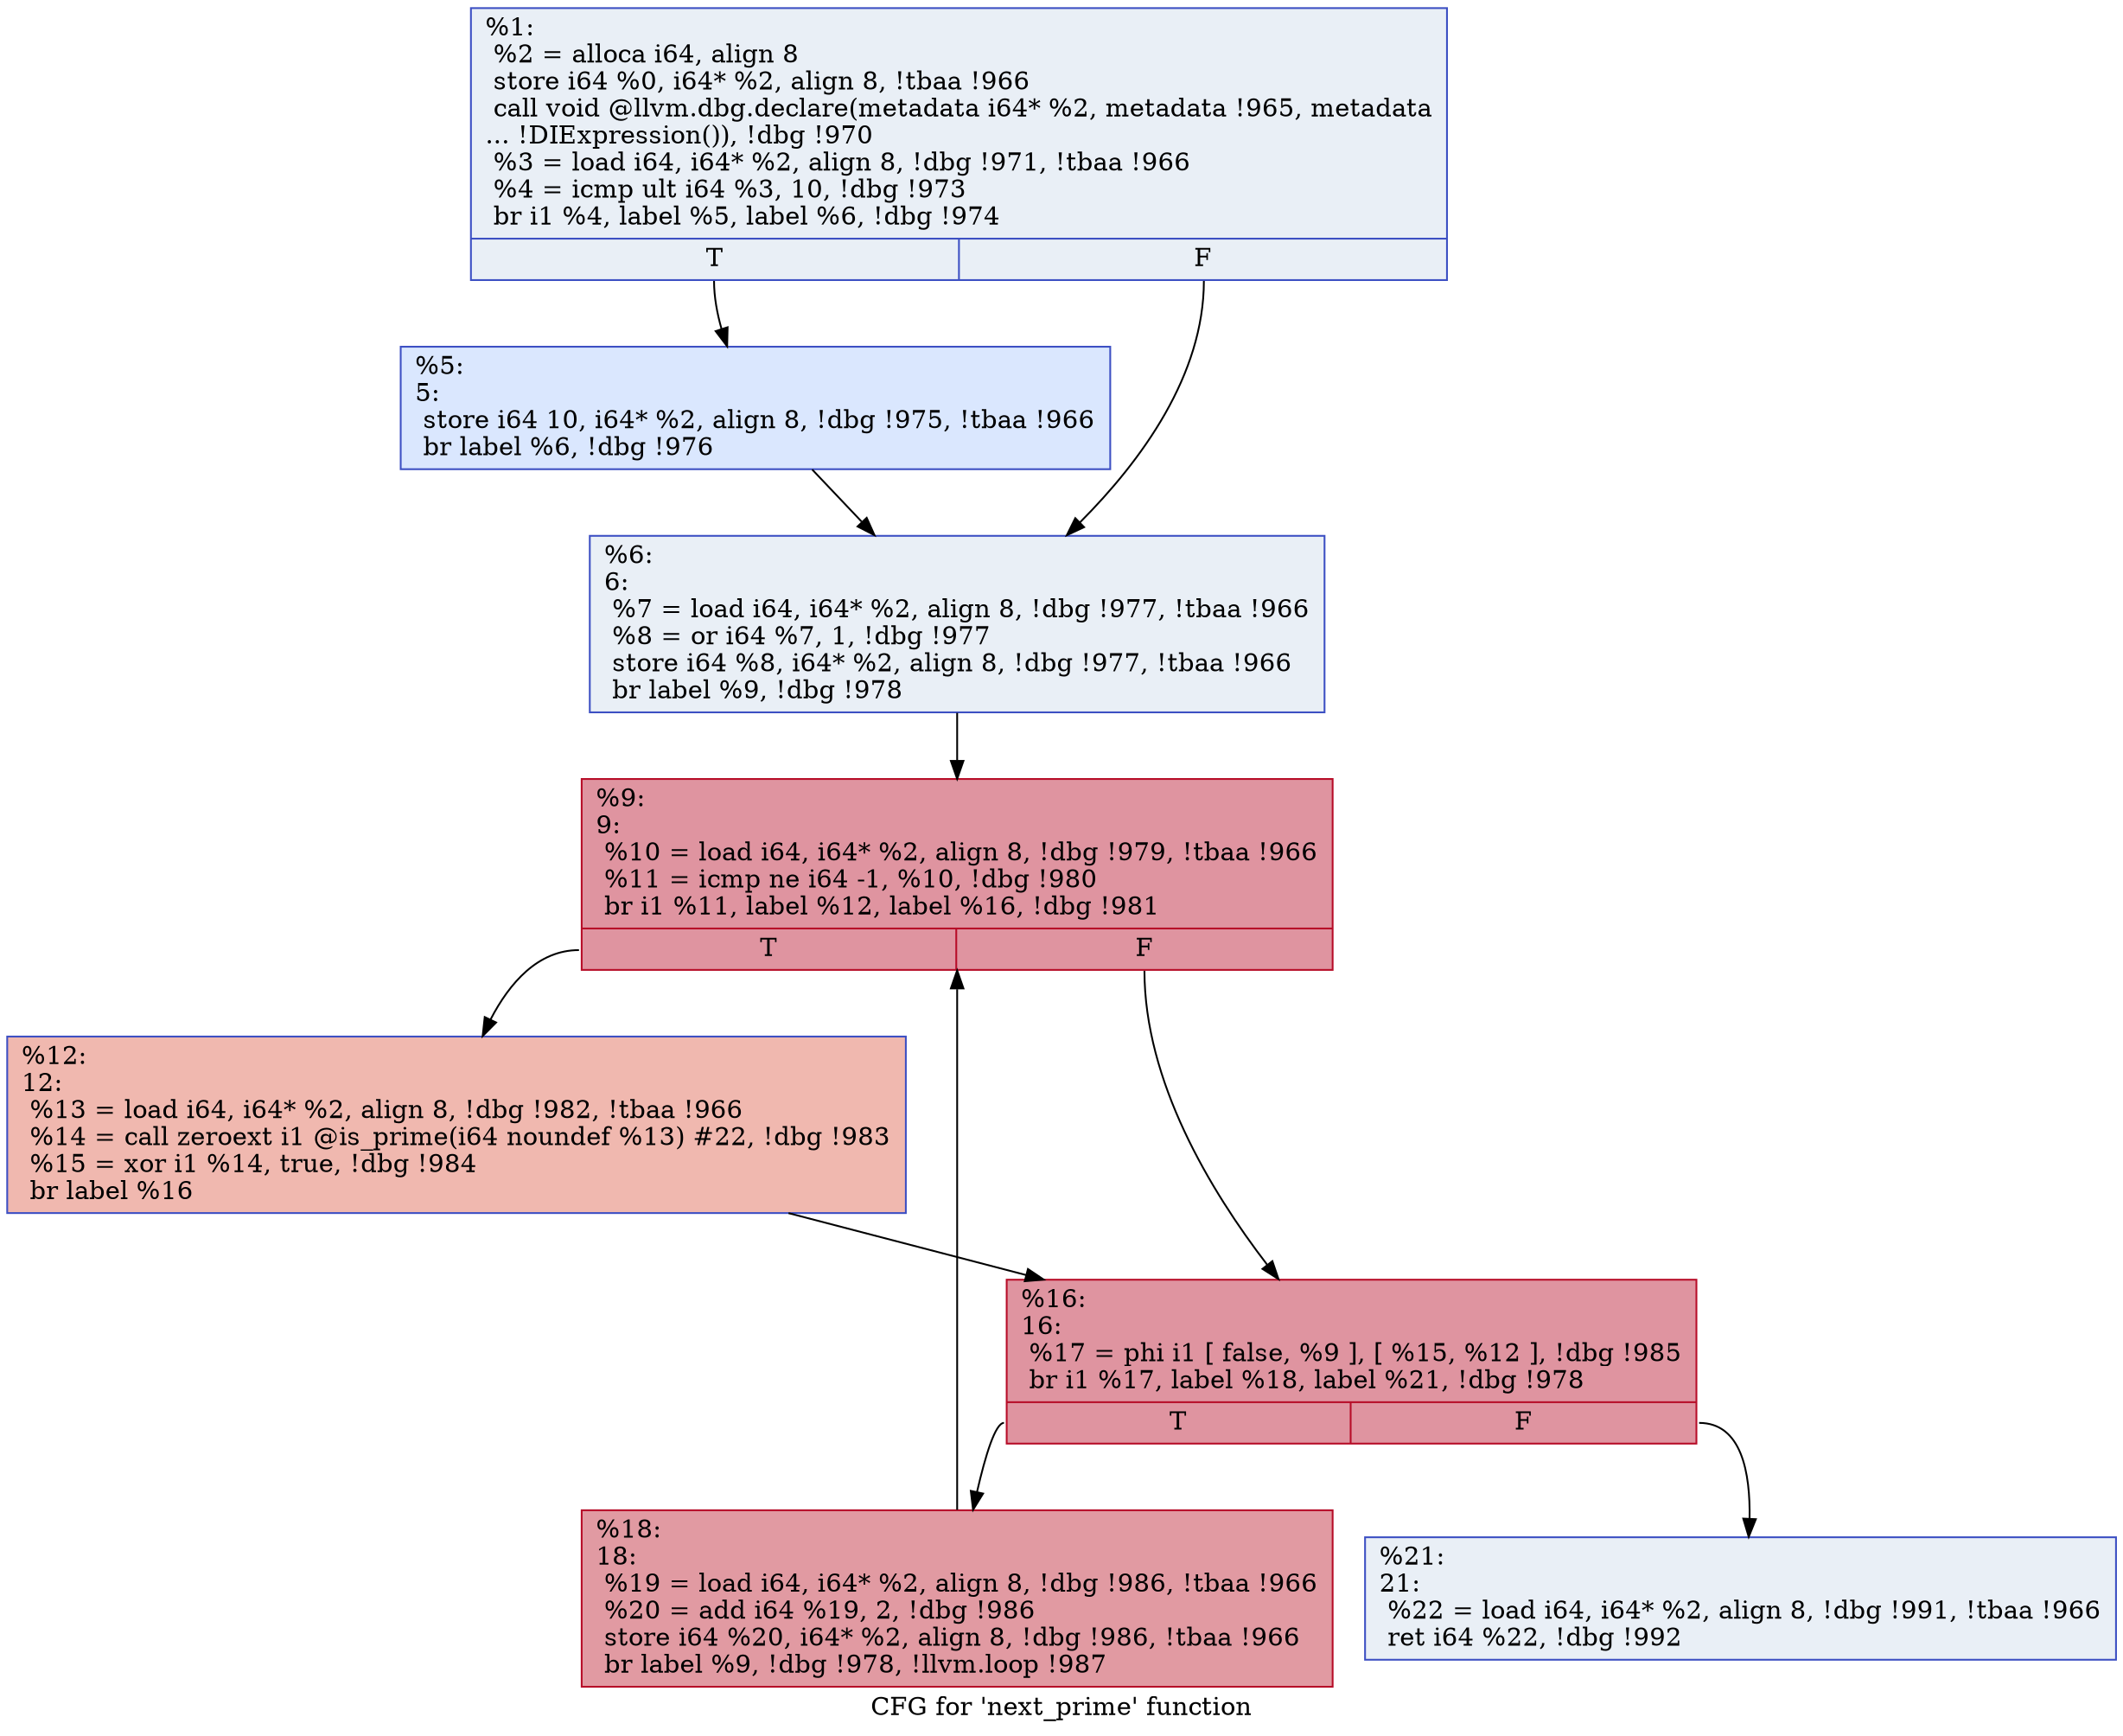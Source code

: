 digraph "CFG for 'next_prime' function" {
	label="CFG for 'next_prime' function";

	Node0x2272470 [shape=record,color="#3d50c3ff", style=filled, fillcolor="#cedaeb70",label="{%1:\l  %2 = alloca i64, align 8\l  store i64 %0, i64* %2, align 8, !tbaa !966\l  call void @llvm.dbg.declare(metadata i64* %2, metadata !965, metadata\l... !DIExpression()), !dbg !970\l  %3 = load i64, i64* %2, align 8, !dbg !971, !tbaa !966\l  %4 = icmp ult i64 %3, 10, !dbg !973\l  br i1 %4, label %5, label %6, !dbg !974\l|{<s0>T|<s1>F}}"];
	Node0x2272470:s0 -> Node0x22724c0;
	Node0x2272470:s1 -> Node0x2272510;
	Node0x22724c0 [shape=record,color="#3d50c3ff", style=filled, fillcolor="#abc8fd70",label="{%5:\l5:                                                \l  store i64 10, i64* %2, align 8, !dbg !975, !tbaa !966\l  br label %6, !dbg !976\l}"];
	Node0x22724c0 -> Node0x2272510;
	Node0x2272510 [shape=record,color="#3d50c3ff", style=filled, fillcolor="#cedaeb70",label="{%6:\l6:                                                \l  %7 = load i64, i64* %2, align 8, !dbg !977, !tbaa !966\l  %8 = or i64 %7, 1, !dbg !977\l  store i64 %8, i64* %2, align 8, !dbg !977, !tbaa !966\l  br label %9, !dbg !978\l}"];
	Node0x2272510 -> Node0x2272560;
	Node0x2272560 [shape=record,color="#b70d28ff", style=filled, fillcolor="#b70d2870",label="{%9:\l9:                                                \l  %10 = load i64, i64* %2, align 8, !dbg !979, !tbaa !966\l  %11 = icmp ne i64 -1, %10, !dbg !980\l  br i1 %11, label %12, label %16, !dbg !981\l|{<s0>T|<s1>F}}"];
	Node0x2272560:s0 -> Node0x22725b0;
	Node0x2272560:s1 -> Node0x2272600;
	Node0x22725b0 [shape=record,color="#3d50c3ff", style=filled, fillcolor="#dc5d4a70",label="{%12:\l12:                                               \l  %13 = load i64, i64* %2, align 8, !dbg !982, !tbaa !966\l  %14 = call zeroext i1 @is_prime(i64 noundef %13) #22, !dbg !983\l  %15 = xor i1 %14, true, !dbg !984\l  br label %16\l}"];
	Node0x22725b0 -> Node0x2272600;
	Node0x2272600 [shape=record,color="#b70d28ff", style=filled, fillcolor="#b70d2870",label="{%16:\l16:                                               \l  %17 = phi i1 [ false, %9 ], [ %15, %12 ], !dbg !985\l  br i1 %17, label %18, label %21, !dbg !978\l|{<s0>T|<s1>F}}"];
	Node0x2272600:s0 -> Node0x2272650;
	Node0x2272600:s1 -> Node0x22726a0;
	Node0x2272650 [shape=record,color="#b70d28ff", style=filled, fillcolor="#bb1b2c70",label="{%18:\l18:                                               \l  %19 = load i64, i64* %2, align 8, !dbg !986, !tbaa !966\l  %20 = add i64 %19, 2, !dbg !986\l  store i64 %20, i64* %2, align 8, !dbg !986, !tbaa !966\l  br label %9, !dbg !978, !llvm.loop !987\l}"];
	Node0x2272650 -> Node0x2272560;
	Node0x22726a0 [shape=record,color="#3d50c3ff", style=filled, fillcolor="#cedaeb70",label="{%21:\l21:                                               \l  %22 = load i64, i64* %2, align 8, !dbg !991, !tbaa !966\l  ret i64 %22, !dbg !992\l}"];
}

